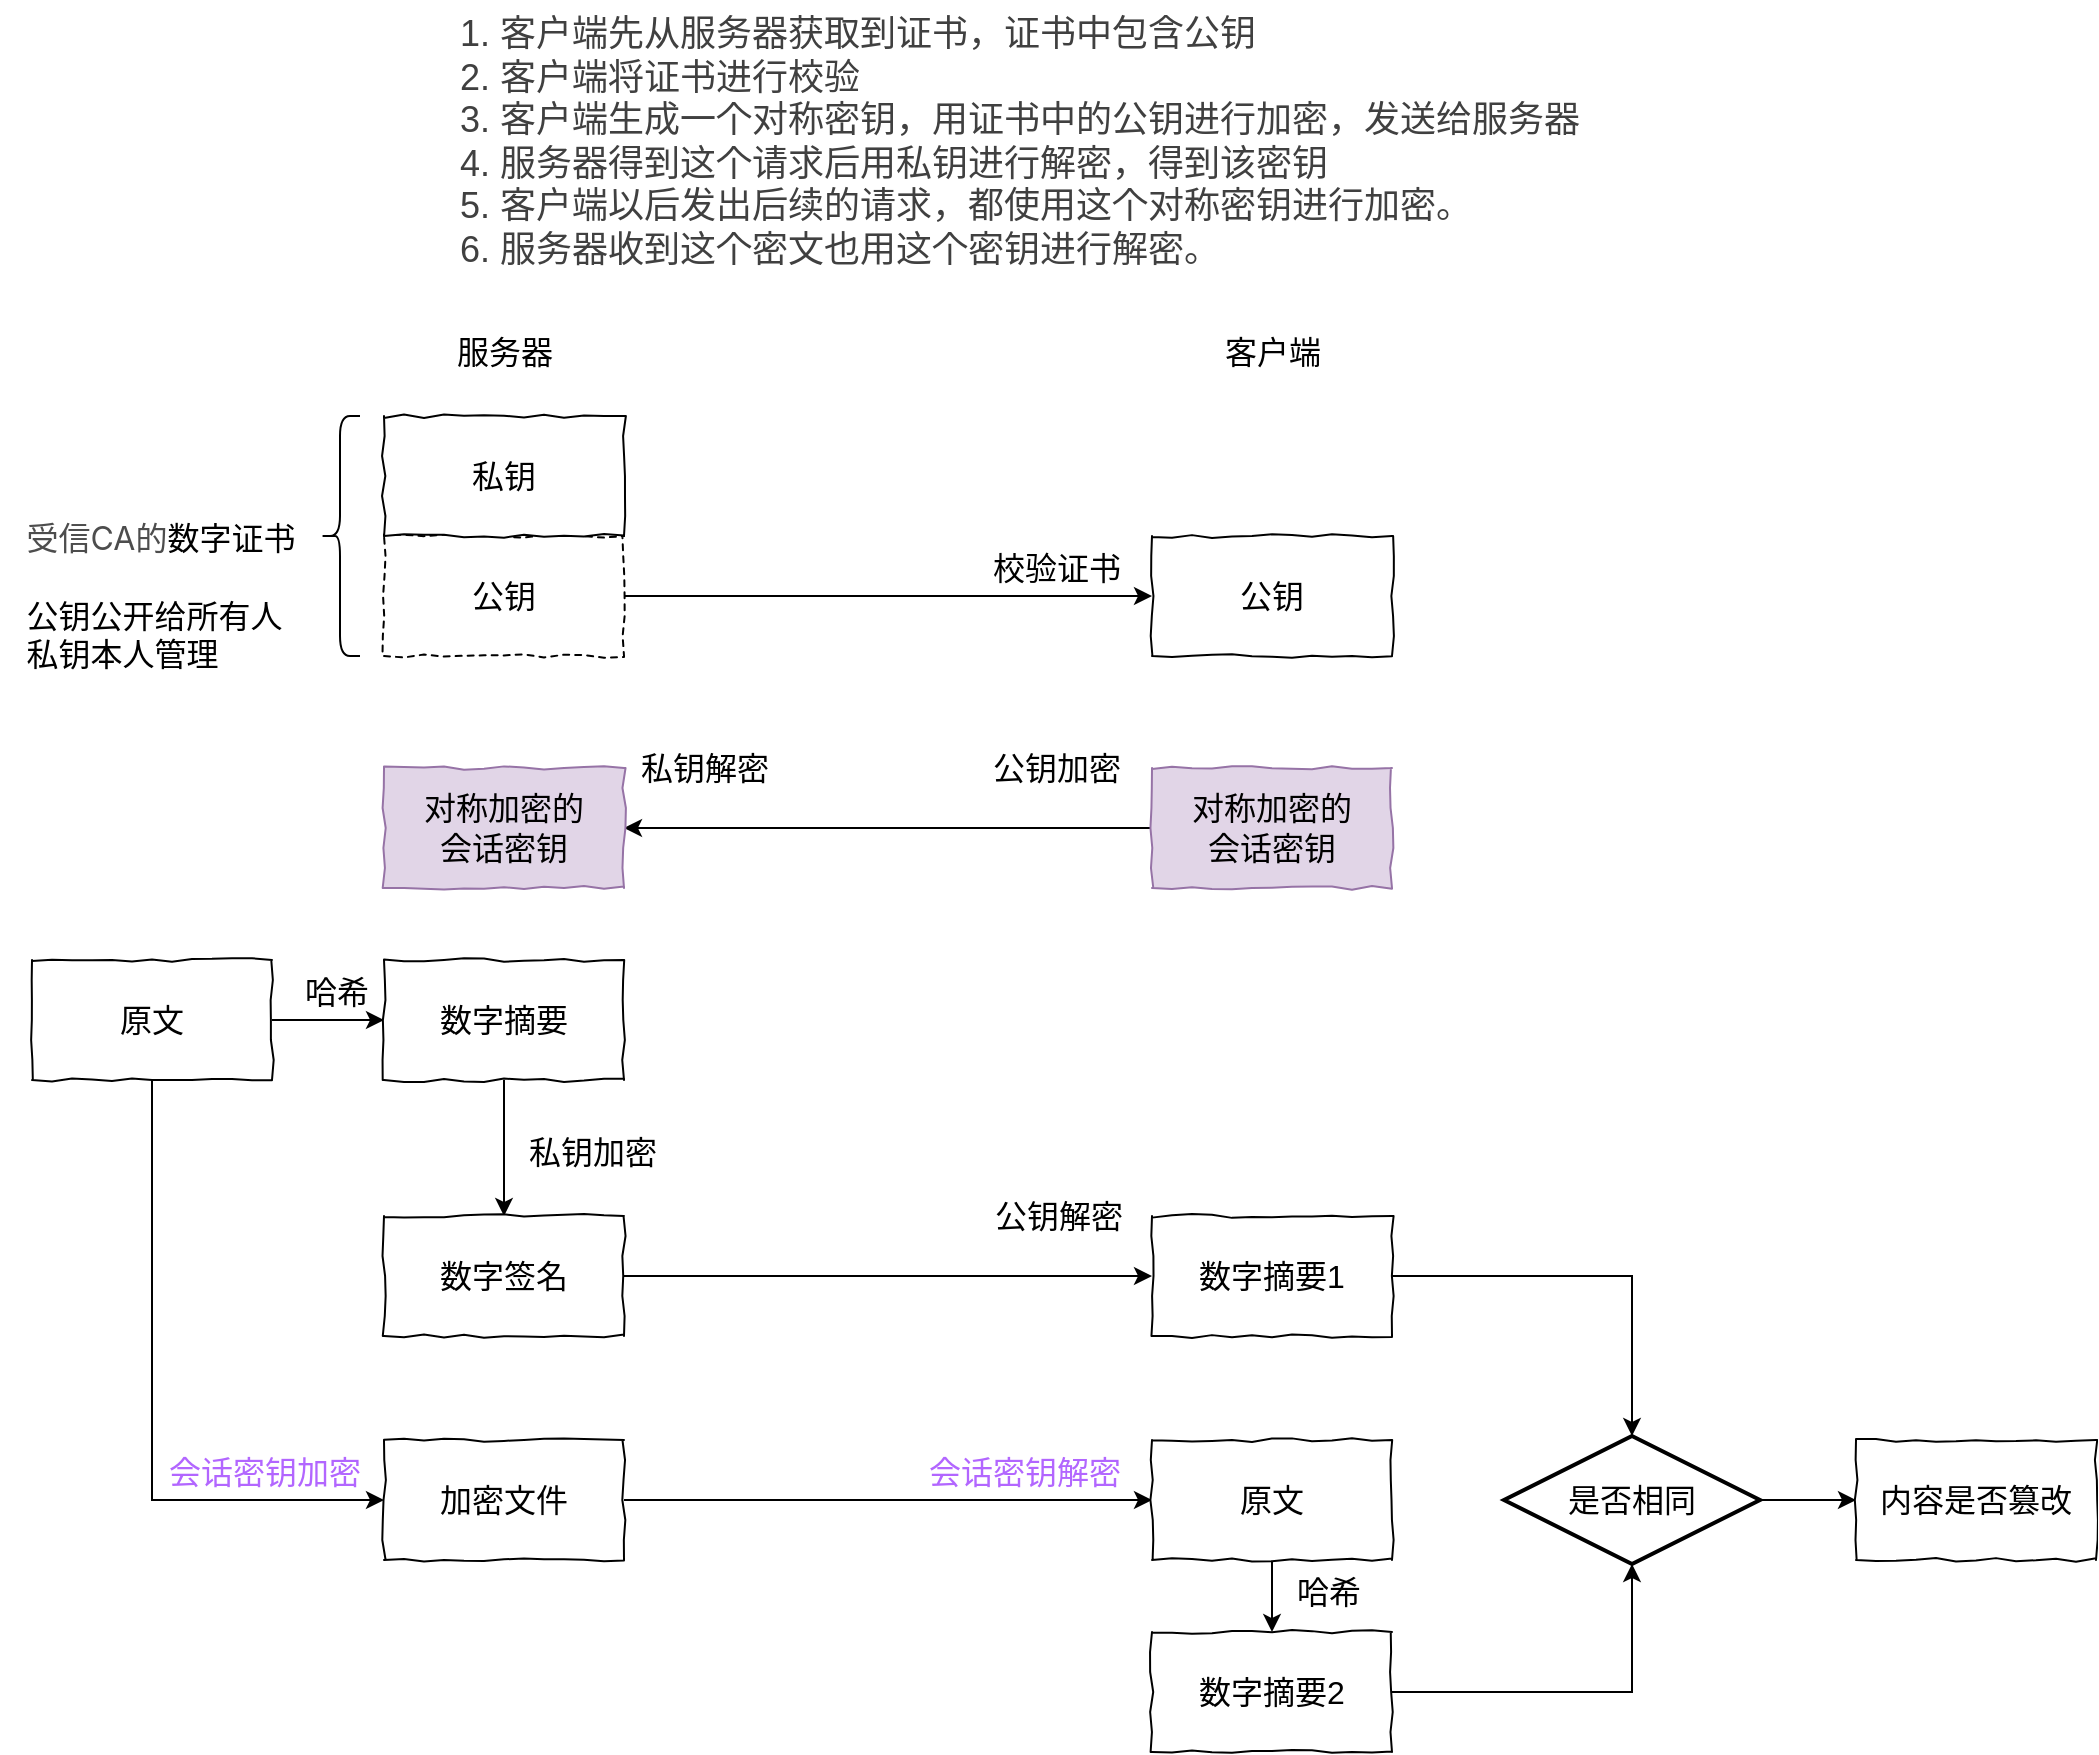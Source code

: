 <mxfile version="20.2.2" type="github">
  <diagram id="C5RBs43oDa-KdzZeNtuy" name="Page-1">
    <mxGraphModel dx="2163" dy="1089" grid="1" gridSize="16" guides="1" tooltips="1" connect="1" arrows="1" fold="1" page="1" pageScale="1" pageWidth="827" pageHeight="1169" math="0" shadow="0">
      <root>
        <mxCell id="WIyWlLk6GJQsqaUBKTNV-0" />
        <mxCell id="WIyWlLk6GJQsqaUBKTNV-1" parent="WIyWlLk6GJQsqaUBKTNV-0" />
        <mxCell id="ZTRkR6zl245Vi-cVcXeP-0" value="公钥" style="rounded=0;whiteSpace=wrap;html=1;comic=1;arcSize=12;imageHeight=24;fontSize=16;dashed=1;" vertex="1" parent="WIyWlLk6GJQsqaUBKTNV-1">
          <mxGeometry x="192" y="316" width="120" height="60" as="geometry" />
        </mxCell>
        <mxCell id="ZTRkR6zl245Vi-cVcXeP-1" value="&lt;font style=&quot;font-size: 16px;&quot;&gt;服务器&lt;/font&gt;" style="text;html=1;align=center;verticalAlign=middle;resizable=0;points=[];autosize=1;strokeColor=none;fillColor=none;fontSize=12;fontFamily=Helvetica;fontColor=default;" vertex="1" parent="WIyWlLk6GJQsqaUBKTNV-1">
          <mxGeometry x="212" y="208" width="80" height="32" as="geometry" />
        </mxCell>
        <mxCell id="ZTRkR6zl245Vi-cVcXeP-2" value="私钥" style="rounded=0;whiteSpace=wrap;html=1;comic=1;arcSize=12;imageHeight=24;fontSize=16;" vertex="1" parent="WIyWlLk6GJQsqaUBKTNV-1">
          <mxGeometry x="192" y="256" width="120" height="60" as="geometry" />
        </mxCell>
        <mxCell id="ZTRkR6zl245Vi-cVcXeP-3" value="客户端" style="text;html=1;align=center;verticalAlign=middle;resizable=0;points=[];autosize=1;strokeColor=none;fillColor=none;fontSize=16;fontFamily=Helvetica;fontColor=default;" vertex="1" parent="WIyWlLk6GJQsqaUBKTNV-1">
          <mxGeometry x="596" y="208" width="80" height="32" as="geometry" />
        </mxCell>
        <mxCell id="ZTRkR6zl245Vi-cVcXeP-4" value="公钥" style="rounded=0;whiteSpace=wrap;html=1;comic=1;arcSize=12;imageHeight=24;fontSize=16;" vertex="1" parent="WIyWlLk6GJQsqaUBKTNV-1">
          <mxGeometry x="576" y="316" width="120" height="60" as="geometry" />
        </mxCell>
        <mxCell id="ZTRkR6zl245Vi-cVcXeP-5" value="" style="endArrow=classic;html=1;rounded=0;fontFamily=Helvetica;fontSize=16;fontColor=default;entryX=0;entryY=0.5;entryDx=0;entryDy=0;" edge="1" parent="WIyWlLk6GJQsqaUBKTNV-1" source="ZTRkR6zl245Vi-cVcXeP-0" target="ZTRkR6zl245Vi-cVcXeP-4">
          <mxGeometry width="50" height="50" relative="1" as="geometry">
            <mxPoint x="320" y="352" as="sourcePoint" />
            <mxPoint x="370" y="336" as="targetPoint" />
          </mxGeometry>
        </mxCell>
        <mxCell id="ZTRkR6zl245Vi-cVcXeP-7" value="" style="shape=curlyBracket;whiteSpace=wrap;html=1;rounded=1;fontFamily=Helvetica;fontSize=16;fontColor=default;" vertex="1" parent="WIyWlLk6GJQsqaUBKTNV-1">
          <mxGeometry x="160" y="256" width="20" height="120" as="geometry" />
        </mxCell>
        <mxCell id="ZTRkR6zl245Vi-cVcXeP-8" value="&lt;div style=&quot;text-align: left;&quot;&gt;&lt;span style=&quot;color: rgb(77, 77, 77); font-family: -apple-system, &amp;quot;SF UI Text&amp;quot;, Arial, &amp;quot;PingFang SC&amp;quot;, &amp;quot;Hiragino Sans GB&amp;quot;, &amp;quot;Microsoft YaHei&amp;quot;, &amp;quot;WenQuanYi Micro Hei&amp;quot;, sans-serif; font-variant-ligatures: no-common-ligatures; background-color: rgb(255, 255, 255);&quot;&gt;受信CA的&lt;/span&gt;&lt;span style=&quot;background-color: initial;&quot;&gt;数字证书&lt;/span&gt;&lt;/div&gt;&lt;span style=&quot;&quot;&gt;&lt;div style=&quot;text-align: left;&quot;&gt;&lt;span style=&quot;background-color: initial;&quot;&gt;&lt;br&gt;&lt;/span&gt;&lt;/div&gt;&lt;div style=&quot;text-align: left;&quot;&gt;&lt;span style=&quot;background-color: initial;&quot;&gt;公钥公开给所有人&lt;/span&gt;&lt;/div&gt;&lt;/span&gt;&lt;span style=&quot;&quot;&gt;&lt;div style=&quot;text-align: left;&quot;&gt;&lt;span style=&quot;background-color: initial;&quot;&gt;私钥本人管理&lt;/span&gt;&lt;/div&gt;&lt;/span&gt;" style="text;html=1;align=center;verticalAlign=middle;resizable=0;points=[];autosize=1;strokeColor=none;fillColor=none;fontSize=16;fontFamily=Helvetica;fontColor=default;" vertex="1" parent="WIyWlLk6GJQsqaUBKTNV-1">
          <mxGeometry y="298" width="160" height="96" as="geometry" />
        </mxCell>
        <mxCell id="ZTRkR6zl245Vi-cVcXeP-12" style="edgeStyle=orthogonalEdgeStyle;rounded=0;orthogonalLoop=1;jettySize=auto;html=1;fontFamily=Helvetica;fontSize=16;fontColor=default;" edge="1" parent="WIyWlLk6GJQsqaUBKTNV-1" source="ZTRkR6zl245Vi-cVcXeP-10" target="ZTRkR6zl245Vi-cVcXeP-11">
          <mxGeometry relative="1" as="geometry" />
        </mxCell>
        <mxCell id="ZTRkR6zl245Vi-cVcXeP-10" value="对称加密的&lt;br&gt;会话密钥" style="rounded=0;whiteSpace=wrap;html=1;comic=1;arcSize=12;imageHeight=24;fontSize=16;fillColor=#e1d5e7;strokeColor=#9673a6;" vertex="1" parent="WIyWlLk6GJQsqaUBKTNV-1">
          <mxGeometry x="576" y="432" width="120" height="60" as="geometry" />
        </mxCell>
        <mxCell id="ZTRkR6zl245Vi-cVcXeP-11" value="对称加密的&lt;br&gt;会话密钥" style="rounded=0;whiteSpace=wrap;html=1;comic=1;arcSize=12;imageHeight=24;fontSize=16;fillColor=#e1d5e7;strokeColor=#9673a6;" vertex="1" parent="WIyWlLk6GJQsqaUBKTNV-1">
          <mxGeometry x="192" y="432" width="120" height="60" as="geometry" />
        </mxCell>
        <mxCell id="ZTRkR6zl245Vi-cVcXeP-15" value="公钥加密" style="text;html=1;align=center;verticalAlign=middle;resizable=0;points=[];autosize=1;strokeColor=none;fillColor=none;fontSize=16;fontFamily=Helvetica;fontColor=default;" vertex="1" parent="WIyWlLk6GJQsqaUBKTNV-1">
          <mxGeometry x="480" y="416" width="96" height="32" as="geometry" />
        </mxCell>
        <mxCell id="ZTRkR6zl245Vi-cVcXeP-18" value="私钥解密" style="text;html=1;align=center;verticalAlign=middle;resizable=0;points=[];autosize=1;strokeColor=none;fillColor=none;fontSize=16;fontFamily=Helvetica;fontColor=default;" vertex="1" parent="WIyWlLk6GJQsqaUBKTNV-1">
          <mxGeometry x="304" y="416" width="96" height="32" as="geometry" />
        </mxCell>
        <mxCell id="ZTRkR6zl245Vi-cVcXeP-23" style="edgeStyle=orthogonalEdgeStyle;rounded=0;orthogonalLoop=1;jettySize=auto;html=1;fontFamily=Helvetica;fontSize=16;fontColor=default;" edge="1" parent="WIyWlLk6GJQsqaUBKTNV-1" source="ZTRkR6zl245Vi-cVcXeP-20" target="ZTRkR6zl245Vi-cVcXeP-21">
          <mxGeometry relative="1" as="geometry" />
        </mxCell>
        <mxCell id="ZTRkR6zl245Vi-cVcXeP-36" style="edgeStyle=orthogonalEdgeStyle;rounded=0;orthogonalLoop=1;jettySize=auto;html=1;exitX=0.5;exitY=1;exitDx=0;exitDy=0;entryX=0;entryY=0.5;entryDx=0;entryDy=0;fontFamily=Helvetica;fontSize=16;fontColor=default;" edge="1" parent="WIyWlLk6GJQsqaUBKTNV-1" source="ZTRkR6zl245Vi-cVcXeP-20" target="ZTRkR6zl245Vi-cVcXeP-35">
          <mxGeometry relative="1" as="geometry" />
        </mxCell>
        <mxCell id="ZTRkR6zl245Vi-cVcXeP-20" value="原文" style="rounded=0;whiteSpace=wrap;html=1;comic=1;arcSize=12;imageHeight=24;fontSize=16;" vertex="1" parent="WIyWlLk6GJQsqaUBKTNV-1">
          <mxGeometry x="16" y="528" width="120" height="60" as="geometry" />
        </mxCell>
        <mxCell id="ZTRkR6zl245Vi-cVcXeP-24" style="edgeStyle=orthogonalEdgeStyle;rounded=0;orthogonalLoop=1;jettySize=auto;html=1;exitX=0.5;exitY=1;exitDx=0;exitDy=0;fontFamily=Helvetica;fontSize=16;fontColor=default;" edge="1" parent="WIyWlLk6GJQsqaUBKTNV-1" source="ZTRkR6zl245Vi-cVcXeP-21" target="ZTRkR6zl245Vi-cVcXeP-22">
          <mxGeometry relative="1" as="geometry" />
        </mxCell>
        <mxCell id="ZTRkR6zl245Vi-cVcXeP-21" value="数字摘要&lt;span style=&quot;color: rgba(0, 0, 0, 0); font-family: monospace; font-size: 0px; text-align: start;&quot;&gt;%3CmxGraphModel%3E%3Croot%3E%3CmxCell%20id%3D%220%22%2F%3E%3CmxCell%20id%3D%221%22%20parent%3D%220%22%2F%3E%3CmxCell%20id%3D%222%22%20value%3D%22%E5%8E%9F%E6%96%87%22%20style%3D%22rounded%3D0%3BwhiteSpace%3Dwrap%3Bhtml%3D1%3Bcomic%3D1%3BarcSize%3D12%3BimageHeight%3D24%3BfontSize%3D16%3B%22%20vertex%3D%221%22%20parent%3D%221%22%3E%3CmxGeometry%20x%3D%2232%22%20y%3D%22555%22%20width%3D%22120%22%20height%3D%2260%22%20as%3D%22geometry%22%2F%3E%3C%2FmxCell%3E%3C%2Froot%3E%3C%2FmxGraphModel%3E&lt;/span&gt;" style="rounded=0;whiteSpace=wrap;html=1;comic=1;arcSize=12;imageHeight=24;fontSize=16;" vertex="1" parent="WIyWlLk6GJQsqaUBKTNV-1">
          <mxGeometry x="192" y="528" width="120" height="60" as="geometry" />
        </mxCell>
        <mxCell id="ZTRkR6zl245Vi-cVcXeP-33" style="edgeStyle=orthogonalEdgeStyle;rounded=0;orthogonalLoop=1;jettySize=auto;html=1;exitX=1;exitY=0.5;exitDx=0;exitDy=0;entryX=0;entryY=0.5;entryDx=0;entryDy=0;fontFamily=Helvetica;fontSize=16;fontColor=default;" edge="1" parent="WIyWlLk6GJQsqaUBKTNV-1" source="ZTRkR6zl245Vi-cVcXeP-22" target="ZTRkR6zl245Vi-cVcXeP-28">
          <mxGeometry relative="1" as="geometry" />
        </mxCell>
        <mxCell id="ZTRkR6zl245Vi-cVcXeP-34" value="公钥解密" style="edgeLabel;html=1;align=center;verticalAlign=middle;resizable=0;points=[];fontSize=16;fontFamily=Helvetica;fontColor=default;" vertex="1" connectable="0" parent="ZTRkR6zl245Vi-cVcXeP-33">
          <mxGeometry x="0.7" y="2" relative="1" as="geometry">
            <mxPoint x="-8" y="-28" as="offset" />
          </mxGeometry>
        </mxCell>
        <mxCell id="ZTRkR6zl245Vi-cVcXeP-22" value="数字签名" style="rounded=0;whiteSpace=wrap;html=1;comic=1;arcSize=12;imageHeight=24;fontSize=16;" vertex="1" parent="WIyWlLk6GJQsqaUBKTNV-1">
          <mxGeometry x="192" y="656" width="120" height="60" as="geometry" />
        </mxCell>
        <mxCell id="ZTRkR6zl245Vi-cVcXeP-47" style="edgeStyle=orthogonalEdgeStyle;rounded=0;orthogonalLoop=1;jettySize=auto;html=1;exitX=1;exitY=0.5;exitDx=0;exitDy=0;fontFamily=Helvetica;fontSize=16;fontColor=default;" edge="1" parent="WIyWlLk6GJQsqaUBKTNV-1" source="ZTRkR6zl245Vi-cVcXeP-28" target="ZTRkR6zl245Vi-cVcXeP-46">
          <mxGeometry relative="1" as="geometry" />
        </mxCell>
        <mxCell id="ZTRkR6zl245Vi-cVcXeP-28" value="数字摘要1&lt;span style=&quot;color: rgba(0, 0, 0, 0); font-family: monospace; font-size: 0px; text-align: start;&quot;&gt;%3CmxGraphModel%3E%3Croot%3E%3CmxCell%20id%3D%220%22%2F%3E%3CmxCell%20id%3D%221%22%20parent%3D%220%22%2F%3E%3CmxCell%20id%3D%222%22%20value%3D%22%E5%8E%9F%E6%96%87%22%20style%3D%22rounded%3D0%3BwhiteSpace%3Dwrap%3Bhtml%3D1%3Bcomic%3D1%3BarcSize%3D12%3BimageHeight%3D24%3BfontSize%3D16%3B%22%20vertex%3D%221%22%20parent%3D%221%22%3E%3CmxGeometry%20x%3D%2232%22%20y%3D%22555%22%20width%3D%22120%22%20height%3D%2260%22%20as%3D%22geometry%22%2F%3E%3C%2FmxCell%3E%3C%2Froot%3E%3C%2FmxGraphModel%3E&lt;/span&gt;" style="rounded=0;whiteSpace=wrap;html=1;comic=1;arcSize=12;imageHeight=24;fontSize=16;" vertex="1" parent="WIyWlLk6GJQsqaUBKTNV-1">
          <mxGeometry x="576" y="656" width="120" height="60" as="geometry" />
        </mxCell>
        <mxCell id="ZTRkR6zl245Vi-cVcXeP-31" value="哈希" style="text;html=1;align=center;verticalAlign=middle;resizable=0;points=[];autosize=1;strokeColor=none;fillColor=none;fontSize=16;fontFamily=Helvetica;fontColor=default;" vertex="1" parent="WIyWlLk6GJQsqaUBKTNV-1">
          <mxGeometry x="136" y="528" width="64" height="32" as="geometry" />
        </mxCell>
        <mxCell id="ZTRkR6zl245Vi-cVcXeP-32" value="私钥加密" style="text;html=1;align=center;verticalAlign=middle;resizable=0;points=[];autosize=1;strokeColor=none;fillColor=none;fontSize=16;fontFamily=Helvetica;fontColor=default;" vertex="1" parent="WIyWlLk6GJQsqaUBKTNV-1">
          <mxGeometry x="248" y="608" width="96" height="32" as="geometry" />
        </mxCell>
        <mxCell id="ZTRkR6zl245Vi-cVcXeP-41" style="edgeStyle=orthogonalEdgeStyle;rounded=0;orthogonalLoop=1;jettySize=auto;html=1;exitX=1;exitY=0.5;exitDx=0;exitDy=0;entryX=0;entryY=0.5;entryDx=0;entryDy=0;fontFamily=Helvetica;fontSize=16;fontColor=default;" edge="1" parent="WIyWlLk6GJQsqaUBKTNV-1" source="ZTRkR6zl245Vi-cVcXeP-35" target="ZTRkR6zl245Vi-cVcXeP-40">
          <mxGeometry relative="1" as="geometry" />
        </mxCell>
        <mxCell id="ZTRkR6zl245Vi-cVcXeP-35" value="加密文件" style="rounded=0;whiteSpace=wrap;html=1;comic=1;arcSize=12;imageHeight=24;fontSize=16;" vertex="1" parent="WIyWlLk6GJQsqaUBKTNV-1">
          <mxGeometry x="192" y="768" width="120" height="60" as="geometry" />
        </mxCell>
        <mxCell id="ZTRkR6zl245Vi-cVcXeP-37" value="会话密钥加密" style="text;html=1;align=center;verticalAlign=middle;resizable=0;points=[];autosize=1;strokeColor=none;fillColor=none;fontSize=16;fontFamily=Helvetica;fontColor=#B266FF;" vertex="1" parent="WIyWlLk6GJQsqaUBKTNV-1">
          <mxGeometry x="68" y="768" width="128" height="32" as="geometry" />
        </mxCell>
        <mxCell id="ZTRkR6zl245Vi-cVcXeP-38" value="&lt;ol style=&quot;box-sizing: inherit; margin: 0px; padding: 0px 0px 0px 2em; list-style: decimal; color: rgb(64, 64, 64); font-family: Arial, &amp;quot;Hiragino Sans GB&amp;quot;, STHeiti, &amp;quot;Helvetica Neue&amp;quot;, Helvetica, &amp;quot;Microsoft Yahei&amp;quot;, &amp;quot;WenQuanYi Micro Hei&amp;quot;, sans-serif; font-size: 18px; font-style: normal; font-variant-ligatures: normal; font-variant-caps: normal; font-weight: 400; letter-spacing: normal; orphans: 2; text-align: start; text-indent: 0px; text-transform: none; widows: 2; word-spacing: 0px; -webkit-text-stroke-width: 0px; text-decoration-thickness: initial; text-decoration-style: initial; text-decoration-color: initial;&quot;&gt;&lt;li style=&quot;box-sizing: inherit; margin: 0px; padding: 0px; list-style: inherit;&quot; id=&quot;11A4P6TB&quot;&gt;客户端先从服务器获取到证书，证书中包含公钥&lt;/li&gt;&lt;li style=&quot;box-sizing: inherit; margin: 0px; padding: 0px; list-style: inherit;&quot; id=&quot;11A4P6TC&quot;&gt;客户端将证书进行校验&lt;/li&gt;&lt;li style=&quot;box-sizing: inherit; margin: 0px; padding: 0px; list-style: inherit;&quot; id=&quot;11A4P6TD&quot;&gt;客户端生成一个对称密钥，用证书中的公钥进行加密，发送给服务器&lt;/li&gt;&lt;li style=&quot;box-sizing: inherit; margin: 0px; padding: 0px; list-style: inherit;&quot; id=&quot;11A4P6TE&quot;&gt;服务器得到这个请求后用私钥进行解密，得到该密钥&lt;/li&gt;&lt;li style=&quot;box-sizing: inherit; margin: 0px; padding: 0px; list-style: inherit;&quot; id=&quot;11A4P6TF&quot;&gt;客户端以后发出后续的请求，都使用这个对称密钥进行加密。&lt;/li&gt;&lt;li style=&quot;box-sizing: inherit; margin: 0px; padding: 0px; list-style: inherit;&quot; id=&quot;11A4P6TG&quot;&gt;服务器收到这个密文也用这个密钥进行解密。&lt;/li&gt;&lt;/ol&gt;" style="text;whiteSpace=wrap;html=1;fontSize=16;fontFamily=Helvetica;fontColor=default;" vertex="1" parent="WIyWlLk6GJQsqaUBKTNV-1">
          <mxGeometry x="212" y="48" width="588" height="80" as="geometry" />
        </mxCell>
        <mxCell id="ZTRkR6zl245Vi-cVcXeP-39" value="校验证书" style="text;html=1;align=center;verticalAlign=middle;resizable=0;points=[];autosize=1;fontSize=16;fontFamily=Helvetica;" vertex="1" parent="WIyWlLk6GJQsqaUBKTNV-1">
          <mxGeometry x="480" y="316" width="96" height="32" as="geometry" />
        </mxCell>
        <mxCell id="ZTRkR6zl245Vi-cVcXeP-44" style="edgeStyle=orthogonalEdgeStyle;rounded=0;orthogonalLoop=1;jettySize=auto;html=1;exitX=0.5;exitY=1;exitDx=0;exitDy=0;entryX=0.5;entryY=0;entryDx=0;entryDy=0;fontFamily=Helvetica;fontSize=16;fontColor=default;" edge="1" parent="WIyWlLk6GJQsqaUBKTNV-1" source="ZTRkR6zl245Vi-cVcXeP-40" target="ZTRkR6zl245Vi-cVcXeP-43">
          <mxGeometry relative="1" as="geometry" />
        </mxCell>
        <mxCell id="ZTRkR6zl245Vi-cVcXeP-40" value="原文" style="rounded=0;whiteSpace=wrap;html=1;comic=1;arcSize=12;imageHeight=24;fontSize=16;" vertex="1" parent="WIyWlLk6GJQsqaUBKTNV-1">
          <mxGeometry x="576" y="768" width="120" height="60" as="geometry" />
        </mxCell>
        <mxCell id="ZTRkR6zl245Vi-cVcXeP-42" value="会话密钥解密" style="text;html=1;align=center;verticalAlign=middle;resizable=0;points=[];autosize=1;strokeColor=none;fillColor=none;fontSize=16;fontFamily=Helvetica;fontColor=#B266FF;" vertex="1" parent="WIyWlLk6GJQsqaUBKTNV-1">
          <mxGeometry x="448" y="768" width="128" height="32" as="geometry" />
        </mxCell>
        <mxCell id="ZTRkR6zl245Vi-cVcXeP-48" style="edgeStyle=orthogonalEdgeStyle;rounded=0;orthogonalLoop=1;jettySize=auto;html=1;exitX=1;exitY=0.5;exitDx=0;exitDy=0;entryX=0.5;entryY=1;entryDx=0;entryDy=0;entryPerimeter=0;fontFamily=Helvetica;fontSize=16;fontColor=default;" edge="1" parent="WIyWlLk6GJQsqaUBKTNV-1" source="ZTRkR6zl245Vi-cVcXeP-43" target="ZTRkR6zl245Vi-cVcXeP-46">
          <mxGeometry relative="1" as="geometry" />
        </mxCell>
        <mxCell id="ZTRkR6zl245Vi-cVcXeP-43" value="数字摘要2&lt;span style=&quot;color: rgba(0, 0, 0, 0); font-family: monospace; font-size: 0px; text-align: start;&quot;&gt;%3CmxGraphModel%3E%3Croot%3E%3CmxCell%20id%3D%220%22%2F%3E%3CmxCell%20id%3D%221%22%20parent%3D%220%22%2F%3E%3CmxCell%20id%3D%222%22%20value%3D%22%E5%8E%9F%E6%96%87%22%20style%3D%22rounded%3D0%3BwhiteSpace%3Dwrap%3Bhtml%3D1%3Bcomic%3D1%3BarcSize%3D12%3BimageHeight%3D24%3BfontSize%3D16%3B%22%20vertex%3D%221%22%20parent%3D%221%22%3E%3CmxGeometry%20x%3D%2232%22%20y%3D%22555%22%20width%3D%22120%22%20height%3D%2260%22%20as%3D%22geometry%22%2F%3E%3C%2FmxCell%3E%3C%2Froot%3E%3C%2FmxGraphModel%3E&lt;/span&gt;" style="rounded=0;whiteSpace=wrap;html=1;comic=1;arcSize=12;imageHeight=24;fontSize=16;" vertex="1" parent="WIyWlLk6GJQsqaUBKTNV-1">
          <mxGeometry x="576" y="864" width="120" height="60" as="geometry" />
        </mxCell>
        <mxCell id="ZTRkR6zl245Vi-cVcXeP-45" value="哈希" style="text;html=1;align=center;verticalAlign=middle;resizable=0;points=[];autosize=1;strokeColor=none;fillColor=none;fontSize=16;fontFamily=Helvetica;fontColor=default;" vertex="1" parent="WIyWlLk6GJQsqaUBKTNV-1">
          <mxGeometry x="632" y="828" width="64" height="32" as="geometry" />
        </mxCell>
        <mxCell id="ZTRkR6zl245Vi-cVcXeP-52" style="edgeStyle=orthogonalEdgeStyle;rounded=0;orthogonalLoop=1;jettySize=auto;html=1;exitX=1;exitY=0.5;exitDx=0;exitDy=0;exitPerimeter=0;entryX=0;entryY=0.5;entryDx=0;entryDy=0;fontFamily=Helvetica;fontSize=16;fontColor=default;" edge="1" parent="WIyWlLk6GJQsqaUBKTNV-1" source="ZTRkR6zl245Vi-cVcXeP-46" target="ZTRkR6zl245Vi-cVcXeP-49">
          <mxGeometry relative="1" as="geometry" />
        </mxCell>
        <mxCell id="ZTRkR6zl245Vi-cVcXeP-46" value="是否相同" style="strokeWidth=2;html=1;shape=mxgraph.flowchart.decision;whiteSpace=wrap;fontFamily=Helvetica;fontSize=16;fontColor=default;" vertex="1" parent="WIyWlLk6GJQsqaUBKTNV-1">
          <mxGeometry x="752" y="766" width="128" height="64" as="geometry" />
        </mxCell>
        <mxCell id="ZTRkR6zl245Vi-cVcXeP-49" value="内容是否篡改" style="rounded=0;whiteSpace=wrap;html=1;comic=1;arcSize=12;imageHeight=24;fontSize=16;" vertex="1" parent="WIyWlLk6GJQsqaUBKTNV-1">
          <mxGeometry x="928" y="768" width="120" height="60" as="geometry" />
        </mxCell>
      </root>
    </mxGraphModel>
  </diagram>
</mxfile>
